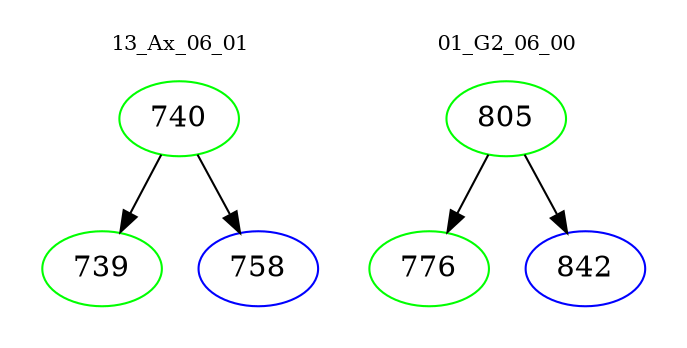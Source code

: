 digraph{
subgraph cluster_0 {
color = white
label = "13_Ax_06_01";
fontsize=10;
T0_740 [label="740", color="green"]
T0_740 -> T0_739 [color="black"]
T0_739 [label="739", color="green"]
T0_740 -> T0_758 [color="black"]
T0_758 [label="758", color="blue"]
}
subgraph cluster_1 {
color = white
label = "01_G2_06_00";
fontsize=10;
T1_805 [label="805", color="green"]
T1_805 -> T1_776 [color="black"]
T1_776 [label="776", color="green"]
T1_805 -> T1_842 [color="black"]
T1_842 [label="842", color="blue"]
}
}
